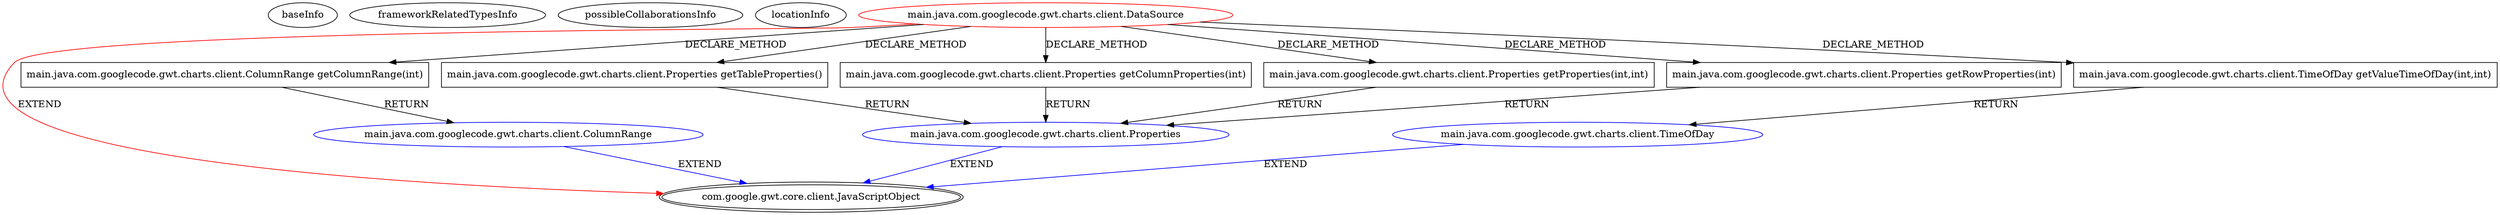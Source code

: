 digraph {
baseInfo[graphId=3212,category="extension_graph",isAnonymous=false,possibleRelation=true]
frameworkRelatedTypesInfo[0="com.google.gwt.core.client.JavaScriptObject"]
possibleCollaborationsInfo[0="3212~CLIENT_METHOD_DECLARATION-RETURN_TYPE-CLIENT_METHOD_DECLARATION-RETURN_TYPE-CLIENT_METHOD_DECLARATION-RETURN_TYPE-CLIENT_METHOD_DECLARATION-RETURN_TYPE-~com.google.gwt.core.client.JavaScriptObject ~com.google.gwt.core.client.JavaScriptObject ~false~false",1="3212~CLIENT_METHOD_DECLARATION-RETURN_TYPE-~com.google.gwt.core.client.JavaScriptObject ~com.google.gwt.core.client.JavaScriptObject ~false~false"]
locationInfo[projectName="jnorthrup-gwt-charts",filePath="/jnorthrup-gwt-charts/gwt-charts-master/gwt-charts/src/main/java/com/googlecode/gwt/charts/client/DataSource.java",contextSignature="DataSource",graphId="3212"]
0[label="main.java.com.googlecode.gwt.charts.client.DataSource",vertexType="ROOT_CLIENT_CLASS_DECLARATION",isFrameworkType=false,color=red]
1[label="com.google.gwt.core.client.JavaScriptObject",vertexType="FRAMEWORK_CLASS_TYPE",isFrameworkType=true,peripheries=2]
5[label="main.java.com.googlecode.gwt.charts.client.Properties getColumnProperties(int)",vertexType="CLIENT_METHOD_DECLARATION",isFrameworkType=false,shape=box]
6[label="main.java.com.googlecode.gwt.charts.client.Properties",vertexType="REFERENCE_CLIENT_CLASS_DECLARATION",isFrameworkType=false,color=blue]
15[label="main.java.com.googlecode.gwt.charts.client.ColumnRange getColumnRange(int)",vertexType="CLIENT_METHOD_DECLARATION",isFrameworkType=false,shape=box]
16[label="main.java.com.googlecode.gwt.charts.client.ColumnRange",vertexType="REFERENCE_CLIENT_CLASS_DECLARATION",isFrameworkType=false,color=blue]
39[label="main.java.com.googlecode.gwt.charts.client.Properties getProperties(int,int)",vertexType="CLIENT_METHOD_DECLARATION",isFrameworkType=false,shape=box]
50[label="main.java.com.googlecode.gwt.charts.client.Properties getRowProperties(int)",vertexType="CLIENT_METHOD_DECLARATION",isFrameworkType=false,shape=box]
61[label="main.java.com.googlecode.gwt.charts.client.Properties getTableProperties()",vertexType="CLIENT_METHOD_DECLARATION",isFrameworkType=false,shape=box]
81[label="main.java.com.googlecode.gwt.charts.client.TimeOfDay getValueTimeOfDay(int,int)",vertexType="CLIENT_METHOD_DECLARATION",isFrameworkType=false,shape=box]
82[label="main.java.com.googlecode.gwt.charts.client.TimeOfDay",vertexType="REFERENCE_CLIENT_CLASS_DECLARATION",isFrameworkType=false,color=blue]
0->1[label="EXTEND",color=red]
0->5[label="DECLARE_METHOD"]
6->1[label="EXTEND",color=blue]
5->6[label="RETURN"]
0->15[label="DECLARE_METHOD"]
16->1[label="EXTEND",color=blue]
15->16[label="RETURN"]
0->39[label="DECLARE_METHOD"]
39->6[label="RETURN"]
0->50[label="DECLARE_METHOD"]
50->6[label="RETURN"]
0->61[label="DECLARE_METHOD"]
61->6[label="RETURN"]
0->81[label="DECLARE_METHOD"]
82->1[label="EXTEND",color=blue]
81->82[label="RETURN"]
}
